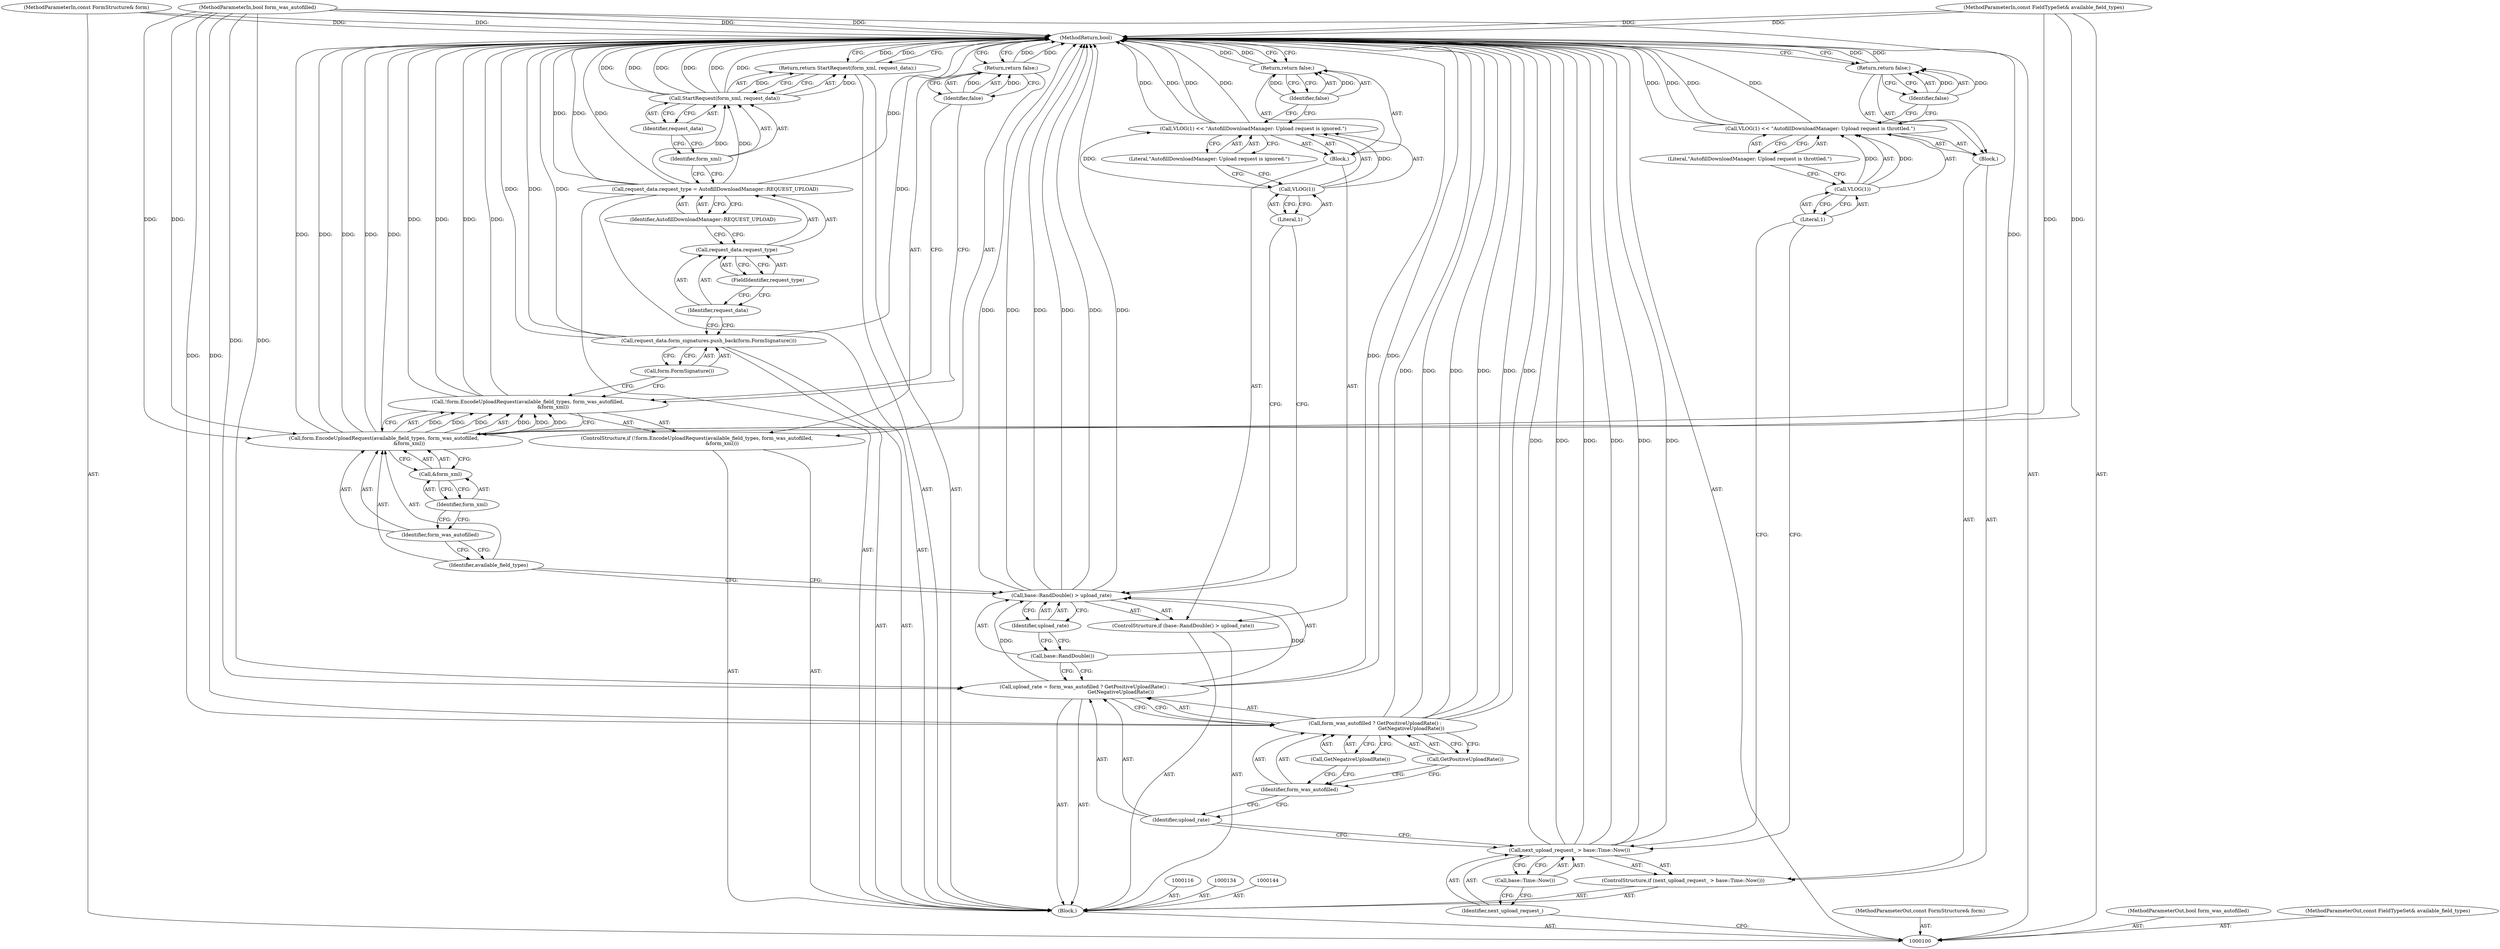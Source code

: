 digraph "1_Chrome_80742f2ffeb9e90cd85cbee27acb9f924ffebd16" {
"1000156" [label="(MethodReturn,bool)"];
"1000117" [label="(Call,upload_rate = form_was_autofilled ? GetPositiveUploadRate() :\n                                              GetNegativeUploadRate())"];
"1000118" [label="(Identifier,upload_rate)"];
"1000119" [label="(Call,form_was_autofilled ? GetPositiveUploadRate() :\n                                              GetNegativeUploadRate())"];
"1000120" [label="(Identifier,form_was_autofilled)"];
"1000121" [label="(Call,GetPositiveUploadRate())"];
"1000122" [label="(Call,GetNegativeUploadRate())"];
"1000123" [label="(ControlStructure,if (base::RandDouble() > upload_rate))"];
"1000126" [label="(Identifier,upload_rate)"];
"1000127" [label="(Block,)"];
"1000124" [label="(Call,base::RandDouble() > upload_rate)"];
"1000125" [label="(Call,base::RandDouble())"];
"1000130" [label="(Literal,1)"];
"1000131" [label="(Literal,\"AutofillDownloadManager: Upload request is ignored.\")"];
"1000128" [label="(Call,VLOG(1) << \"AutofillDownloadManager: Upload request is ignored.\")"];
"1000129" [label="(Call,VLOG(1))"];
"1000133" [label="(Identifier,false)"];
"1000132" [label="(Return,return false;)"];
"1000135" [label="(ControlStructure,if (!form.EncodeUploadRequest(available_field_types, form_was_autofilled,\n                                &form_xml)))"];
"1000138" [label="(Identifier,available_field_types)"];
"1000139" [label="(Identifier,form_was_autofilled)"];
"1000136" [label="(Call,!form.EncodeUploadRequest(available_field_types, form_was_autofilled,\n                                &form_xml))"];
"1000137" [label="(Call,form.EncodeUploadRequest(available_field_types, form_was_autofilled,\n                                &form_xml))"];
"1000140" [label="(Call,&form_xml)"];
"1000141" [label="(Identifier,form_xml)"];
"1000101" [label="(MethodParameterIn,const FormStructure& form)"];
"1000236" [label="(MethodParameterOut,const FormStructure& form)"];
"1000143" [label="(Identifier,false)"];
"1000142" [label="(Return,return false;)"];
"1000145" [label="(Call,request_data.form_signatures.push_back(form.FormSignature()))"];
"1000146" [label="(Call,form.FormSignature())"];
"1000150" [label="(FieldIdentifier,request_type)"];
"1000147" [label="(Call,request_data.request_type = AutofillDownloadManager::REQUEST_UPLOAD)"];
"1000148" [label="(Call,request_data.request_type)"];
"1000149" [label="(Identifier,request_data)"];
"1000151" [label="(Identifier,AutofillDownloadManager::REQUEST_UPLOAD)"];
"1000152" [label="(Return,return StartRequest(form_xml, request_data);)"];
"1000154" [label="(Identifier,form_xml)"];
"1000155" [label="(Identifier,request_data)"];
"1000153" [label="(Call,StartRequest(form_xml, request_data))"];
"1000102" [label="(MethodParameterIn,bool form_was_autofilled)"];
"1000237" [label="(MethodParameterOut,bool form_was_autofilled)"];
"1000103" [label="(MethodParameterIn,const FieldTypeSet& available_field_types)"];
"1000238" [label="(MethodParameterOut,const FieldTypeSet& available_field_types)"];
"1000104" [label="(Block,)"];
"1000105" [label="(ControlStructure,if (next_upload_request_ > base::Time::Now()))"];
"1000108" [label="(Call,base::Time::Now())"];
"1000109" [label="(Block,)"];
"1000106" [label="(Call,next_upload_request_ > base::Time::Now())"];
"1000107" [label="(Identifier,next_upload_request_)"];
"1000113" [label="(Literal,\"AutofillDownloadManager: Upload request is throttled.\")"];
"1000110" [label="(Call,VLOG(1) << \"AutofillDownloadManager: Upload request is throttled.\")"];
"1000111" [label="(Call,VLOG(1))"];
"1000112" [label="(Literal,1)"];
"1000115" [label="(Identifier,false)"];
"1000114" [label="(Return,return false;)"];
"1000156" -> "1000100"  [label="AST: "];
"1000156" -> "1000114"  [label="CFG: "];
"1000156" -> "1000132"  [label="CFG: "];
"1000156" -> "1000142"  [label="CFG: "];
"1000156" -> "1000152"  [label="CFG: "];
"1000152" -> "1000156"  [label="DDG: "];
"1000142" -> "1000156"  [label="DDG: "];
"1000132" -> "1000156"  [label="DDG: "];
"1000124" -> "1000156"  [label="DDG: "];
"1000124" -> "1000156"  [label="DDG: "];
"1000124" -> "1000156"  [label="DDG: "];
"1000106" -> "1000156"  [label="DDG: "];
"1000106" -> "1000156"  [label="DDG: "];
"1000106" -> "1000156"  [label="DDG: "];
"1000137" -> "1000156"  [label="DDG: "];
"1000137" -> "1000156"  [label="DDG: "];
"1000137" -> "1000156"  [label="DDG: "];
"1000119" -> "1000156"  [label="DDG: "];
"1000119" -> "1000156"  [label="DDG: "];
"1000119" -> "1000156"  [label="DDG: "];
"1000147" -> "1000156"  [label="DDG: "];
"1000147" -> "1000156"  [label="DDG: "];
"1000153" -> "1000156"  [label="DDG: "];
"1000153" -> "1000156"  [label="DDG: "];
"1000153" -> "1000156"  [label="DDG: "];
"1000102" -> "1000156"  [label="DDG: "];
"1000117" -> "1000156"  [label="DDG: "];
"1000145" -> "1000156"  [label="DDG: "];
"1000145" -> "1000156"  [label="DDG: "];
"1000128" -> "1000156"  [label="DDG: "];
"1000128" -> "1000156"  [label="DDG: "];
"1000103" -> "1000156"  [label="DDG: "];
"1000101" -> "1000156"  [label="DDG: "];
"1000110" -> "1000156"  [label="DDG: "];
"1000110" -> "1000156"  [label="DDG: "];
"1000136" -> "1000156"  [label="DDG: "];
"1000136" -> "1000156"  [label="DDG: "];
"1000114" -> "1000156"  [label="DDG: "];
"1000117" -> "1000104"  [label="AST: "];
"1000117" -> "1000119"  [label="CFG: "];
"1000118" -> "1000117"  [label="AST: "];
"1000119" -> "1000117"  [label="AST: "];
"1000125" -> "1000117"  [label="CFG: "];
"1000117" -> "1000156"  [label="DDG: "];
"1000102" -> "1000117"  [label="DDG: "];
"1000117" -> "1000124"  [label="DDG: "];
"1000118" -> "1000117"  [label="AST: "];
"1000118" -> "1000106"  [label="CFG: "];
"1000120" -> "1000118"  [label="CFG: "];
"1000119" -> "1000117"  [label="AST: "];
"1000119" -> "1000121"  [label="CFG: "];
"1000119" -> "1000122"  [label="CFG: "];
"1000120" -> "1000119"  [label="AST: "];
"1000121" -> "1000119"  [label="AST: "];
"1000122" -> "1000119"  [label="AST: "];
"1000117" -> "1000119"  [label="CFG: "];
"1000119" -> "1000156"  [label="DDG: "];
"1000119" -> "1000156"  [label="DDG: "];
"1000119" -> "1000156"  [label="DDG: "];
"1000102" -> "1000119"  [label="DDG: "];
"1000120" -> "1000119"  [label="AST: "];
"1000120" -> "1000118"  [label="CFG: "];
"1000121" -> "1000120"  [label="CFG: "];
"1000122" -> "1000120"  [label="CFG: "];
"1000121" -> "1000119"  [label="AST: "];
"1000121" -> "1000120"  [label="CFG: "];
"1000119" -> "1000121"  [label="CFG: "];
"1000122" -> "1000119"  [label="AST: "];
"1000122" -> "1000120"  [label="CFG: "];
"1000119" -> "1000122"  [label="CFG: "];
"1000123" -> "1000104"  [label="AST: "];
"1000124" -> "1000123"  [label="AST: "];
"1000127" -> "1000123"  [label="AST: "];
"1000126" -> "1000124"  [label="AST: "];
"1000126" -> "1000125"  [label="CFG: "];
"1000124" -> "1000126"  [label="CFG: "];
"1000127" -> "1000123"  [label="AST: "];
"1000128" -> "1000127"  [label="AST: "];
"1000132" -> "1000127"  [label="AST: "];
"1000124" -> "1000123"  [label="AST: "];
"1000124" -> "1000126"  [label="CFG: "];
"1000125" -> "1000124"  [label="AST: "];
"1000126" -> "1000124"  [label="AST: "];
"1000130" -> "1000124"  [label="CFG: "];
"1000138" -> "1000124"  [label="CFG: "];
"1000124" -> "1000156"  [label="DDG: "];
"1000124" -> "1000156"  [label="DDG: "];
"1000124" -> "1000156"  [label="DDG: "];
"1000117" -> "1000124"  [label="DDG: "];
"1000125" -> "1000124"  [label="AST: "];
"1000125" -> "1000117"  [label="CFG: "];
"1000126" -> "1000125"  [label="CFG: "];
"1000130" -> "1000129"  [label="AST: "];
"1000130" -> "1000124"  [label="CFG: "];
"1000129" -> "1000130"  [label="CFG: "];
"1000131" -> "1000128"  [label="AST: "];
"1000131" -> "1000129"  [label="CFG: "];
"1000128" -> "1000131"  [label="CFG: "];
"1000128" -> "1000127"  [label="AST: "];
"1000128" -> "1000131"  [label="CFG: "];
"1000129" -> "1000128"  [label="AST: "];
"1000131" -> "1000128"  [label="AST: "];
"1000133" -> "1000128"  [label="CFG: "];
"1000128" -> "1000156"  [label="DDG: "];
"1000128" -> "1000156"  [label="DDG: "];
"1000129" -> "1000128"  [label="DDG: "];
"1000129" -> "1000128"  [label="AST: "];
"1000129" -> "1000130"  [label="CFG: "];
"1000130" -> "1000129"  [label="AST: "];
"1000131" -> "1000129"  [label="CFG: "];
"1000129" -> "1000128"  [label="DDG: "];
"1000133" -> "1000132"  [label="AST: "];
"1000133" -> "1000128"  [label="CFG: "];
"1000132" -> "1000133"  [label="CFG: "];
"1000133" -> "1000132"  [label="DDG: "];
"1000132" -> "1000127"  [label="AST: "];
"1000132" -> "1000133"  [label="CFG: "];
"1000133" -> "1000132"  [label="AST: "];
"1000156" -> "1000132"  [label="CFG: "];
"1000132" -> "1000156"  [label="DDG: "];
"1000133" -> "1000132"  [label="DDG: "];
"1000135" -> "1000104"  [label="AST: "];
"1000136" -> "1000135"  [label="AST: "];
"1000142" -> "1000135"  [label="AST: "];
"1000138" -> "1000137"  [label="AST: "];
"1000138" -> "1000124"  [label="CFG: "];
"1000139" -> "1000138"  [label="CFG: "];
"1000139" -> "1000137"  [label="AST: "];
"1000139" -> "1000138"  [label="CFG: "];
"1000141" -> "1000139"  [label="CFG: "];
"1000136" -> "1000135"  [label="AST: "];
"1000136" -> "1000137"  [label="CFG: "];
"1000137" -> "1000136"  [label="AST: "];
"1000143" -> "1000136"  [label="CFG: "];
"1000146" -> "1000136"  [label="CFG: "];
"1000136" -> "1000156"  [label="DDG: "];
"1000136" -> "1000156"  [label="DDG: "];
"1000137" -> "1000136"  [label="DDG: "];
"1000137" -> "1000136"  [label="DDG: "];
"1000137" -> "1000136"  [label="DDG: "];
"1000137" -> "1000136"  [label="AST: "];
"1000137" -> "1000140"  [label="CFG: "];
"1000138" -> "1000137"  [label="AST: "];
"1000139" -> "1000137"  [label="AST: "];
"1000140" -> "1000137"  [label="AST: "];
"1000136" -> "1000137"  [label="CFG: "];
"1000137" -> "1000156"  [label="DDG: "];
"1000137" -> "1000156"  [label="DDG: "];
"1000137" -> "1000156"  [label="DDG: "];
"1000137" -> "1000136"  [label="DDG: "];
"1000137" -> "1000136"  [label="DDG: "];
"1000137" -> "1000136"  [label="DDG: "];
"1000103" -> "1000137"  [label="DDG: "];
"1000102" -> "1000137"  [label="DDG: "];
"1000140" -> "1000137"  [label="AST: "];
"1000140" -> "1000141"  [label="CFG: "];
"1000141" -> "1000140"  [label="AST: "];
"1000137" -> "1000140"  [label="CFG: "];
"1000141" -> "1000140"  [label="AST: "];
"1000141" -> "1000139"  [label="CFG: "];
"1000140" -> "1000141"  [label="CFG: "];
"1000101" -> "1000100"  [label="AST: "];
"1000101" -> "1000156"  [label="DDG: "];
"1000236" -> "1000100"  [label="AST: "];
"1000143" -> "1000142"  [label="AST: "];
"1000143" -> "1000136"  [label="CFG: "];
"1000142" -> "1000143"  [label="CFG: "];
"1000143" -> "1000142"  [label="DDG: "];
"1000142" -> "1000135"  [label="AST: "];
"1000142" -> "1000143"  [label="CFG: "];
"1000143" -> "1000142"  [label="AST: "];
"1000156" -> "1000142"  [label="CFG: "];
"1000142" -> "1000156"  [label="DDG: "];
"1000143" -> "1000142"  [label="DDG: "];
"1000145" -> "1000104"  [label="AST: "];
"1000145" -> "1000146"  [label="CFG: "];
"1000146" -> "1000145"  [label="AST: "];
"1000149" -> "1000145"  [label="CFG: "];
"1000145" -> "1000156"  [label="DDG: "];
"1000145" -> "1000156"  [label="DDG: "];
"1000146" -> "1000145"  [label="AST: "];
"1000146" -> "1000136"  [label="CFG: "];
"1000145" -> "1000146"  [label="CFG: "];
"1000150" -> "1000148"  [label="AST: "];
"1000150" -> "1000149"  [label="CFG: "];
"1000148" -> "1000150"  [label="CFG: "];
"1000147" -> "1000104"  [label="AST: "];
"1000147" -> "1000151"  [label="CFG: "];
"1000148" -> "1000147"  [label="AST: "];
"1000151" -> "1000147"  [label="AST: "];
"1000154" -> "1000147"  [label="CFG: "];
"1000147" -> "1000156"  [label="DDG: "];
"1000147" -> "1000156"  [label="DDG: "];
"1000147" -> "1000153"  [label="DDG: "];
"1000148" -> "1000147"  [label="AST: "];
"1000148" -> "1000150"  [label="CFG: "];
"1000149" -> "1000148"  [label="AST: "];
"1000150" -> "1000148"  [label="AST: "];
"1000151" -> "1000148"  [label="CFG: "];
"1000149" -> "1000148"  [label="AST: "];
"1000149" -> "1000145"  [label="CFG: "];
"1000150" -> "1000149"  [label="CFG: "];
"1000151" -> "1000147"  [label="AST: "];
"1000151" -> "1000148"  [label="CFG: "];
"1000147" -> "1000151"  [label="CFG: "];
"1000152" -> "1000104"  [label="AST: "];
"1000152" -> "1000153"  [label="CFG: "];
"1000153" -> "1000152"  [label="AST: "];
"1000156" -> "1000152"  [label="CFG: "];
"1000152" -> "1000156"  [label="DDG: "];
"1000153" -> "1000152"  [label="DDG: "];
"1000154" -> "1000153"  [label="AST: "];
"1000154" -> "1000147"  [label="CFG: "];
"1000155" -> "1000154"  [label="CFG: "];
"1000155" -> "1000153"  [label="AST: "];
"1000155" -> "1000154"  [label="CFG: "];
"1000153" -> "1000155"  [label="CFG: "];
"1000153" -> "1000152"  [label="AST: "];
"1000153" -> "1000155"  [label="CFG: "];
"1000154" -> "1000153"  [label="AST: "];
"1000155" -> "1000153"  [label="AST: "];
"1000152" -> "1000153"  [label="CFG: "];
"1000153" -> "1000156"  [label="DDG: "];
"1000153" -> "1000156"  [label="DDG: "];
"1000153" -> "1000156"  [label="DDG: "];
"1000153" -> "1000152"  [label="DDG: "];
"1000147" -> "1000153"  [label="DDG: "];
"1000102" -> "1000100"  [label="AST: "];
"1000102" -> "1000156"  [label="DDG: "];
"1000102" -> "1000117"  [label="DDG: "];
"1000102" -> "1000119"  [label="DDG: "];
"1000102" -> "1000137"  [label="DDG: "];
"1000237" -> "1000100"  [label="AST: "];
"1000103" -> "1000100"  [label="AST: "];
"1000103" -> "1000156"  [label="DDG: "];
"1000103" -> "1000137"  [label="DDG: "];
"1000238" -> "1000100"  [label="AST: "];
"1000104" -> "1000100"  [label="AST: "];
"1000105" -> "1000104"  [label="AST: "];
"1000116" -> "1000104"  [label="AST: "];
"1000117" -> "1000104"  [label="AST: "];
"1000123" -> "1000104"  [label="AST: "];
"1000134" -> "1000104"  [label="AST: "];
"1000135" -> "1000104"  [label="AST: "];
"1000144" -> "1000104"  [label="AST: "];
"1000145" -> "1000104"  [label="AST: "];
"1000147" -> "1000104"  [label="AST: "];
"1000152" -> "1000104"  [label="AST: "];
"1000105" -> "1000104"  [label="AST: "];
"1000106" -> "1000105"  [label="AST: "];
"1000109" -> "1000105"  [label="AST: "];
"1000108" -> "1000106"  [label="AST: "];
"1000108" -> "1000107"  [label="CFG: "];
"1000106" -> "1000108"  [label="CFG: "];
"1000109" -> "1000105"  [label="AST: "];
"1000110" -> "1000109"  [label="AST: "];
"1000114" -> "1000109"  [label="AST: "];
"1000106" -> "1000105"  [label="AST: "];
"1000106" -> "1000108"  [label="CFG: "];
"1000107" -> "1000106"  [label="AST: "];
"1000108" -> "1000106"  [label="AST: "];
"1000112" -> "1000106"  [label="CFG: "];
"1000118" -> "1000106"  [label="CFG: "];
"1000106" -> "1000156"  [label="DDG: "];
"1000106" -> "1000156"  [label="DDG: "];
"1000106" -> "1000156"  [label="DDG: "];
"1000107" -> "1000106"  [label="AST: "];
"1000107" -> "1000100"  [label="CFG: "];
"1000108" -> "1000107"  [label="CFG: "];
"1000113" -> "1000110"  [label="AST: "];
"1000113" -> "1000111"  [label="CFG: "];
"1000110" -> "1000113"  [label="CFG: "];
"1000110" -> "1000109"  [label="AST: "];
"1000110" -> "1000113"  [label="CFG: "];
"1000111" -> "1000110"  [label="AST: "];
"1000113" -> "1000110"  [label="AST: "];
"1000115" -> "1000110"  [label="CFG: "];
"1000110" -> "1000156"  [label="DDG: "];
"1000110" -> "1000156"  [label="DDG: "];
"1000111" -> "1000110"  [label="DDG: "];
"1000111" -> "1000110"  [label="AST: "];
"1000111" -> "1000112"  [label="CFG: "];
"1000112" -> "1000111"  [label="AST: "];
"1000113" -> "1000111"  [label="CFG: "];
"1000111" -> "1000110"  [label="DDG: "];
"1000112" -> "1000111"  [label="AST: "];
"1000112" -> "1000106"  [label="CFG: "];
"1000111" -> "1000112"  [label="CFG: "];
"1000115" -> "1000114"  [label="AST: "];
"1000115" -> "1000110"  [label="CFG: "];
"1000114" -> "1000115"  [label="CFG: "];
"1000115" -> "1000114"  [label="DDG: "];
"1000114" -> "1000109"  [label="AST: "];
"1000114" -> "1000115"  [label="CFG: "];
"1000115" -> "1000114"  [label="AST: "];
"1000156" -> "1000114"  [label="CFG: "];
"1000114" -> "1000156"  [label="DDG: "];
"1000115" -> "1000114"  [label="DDG: "];
}
